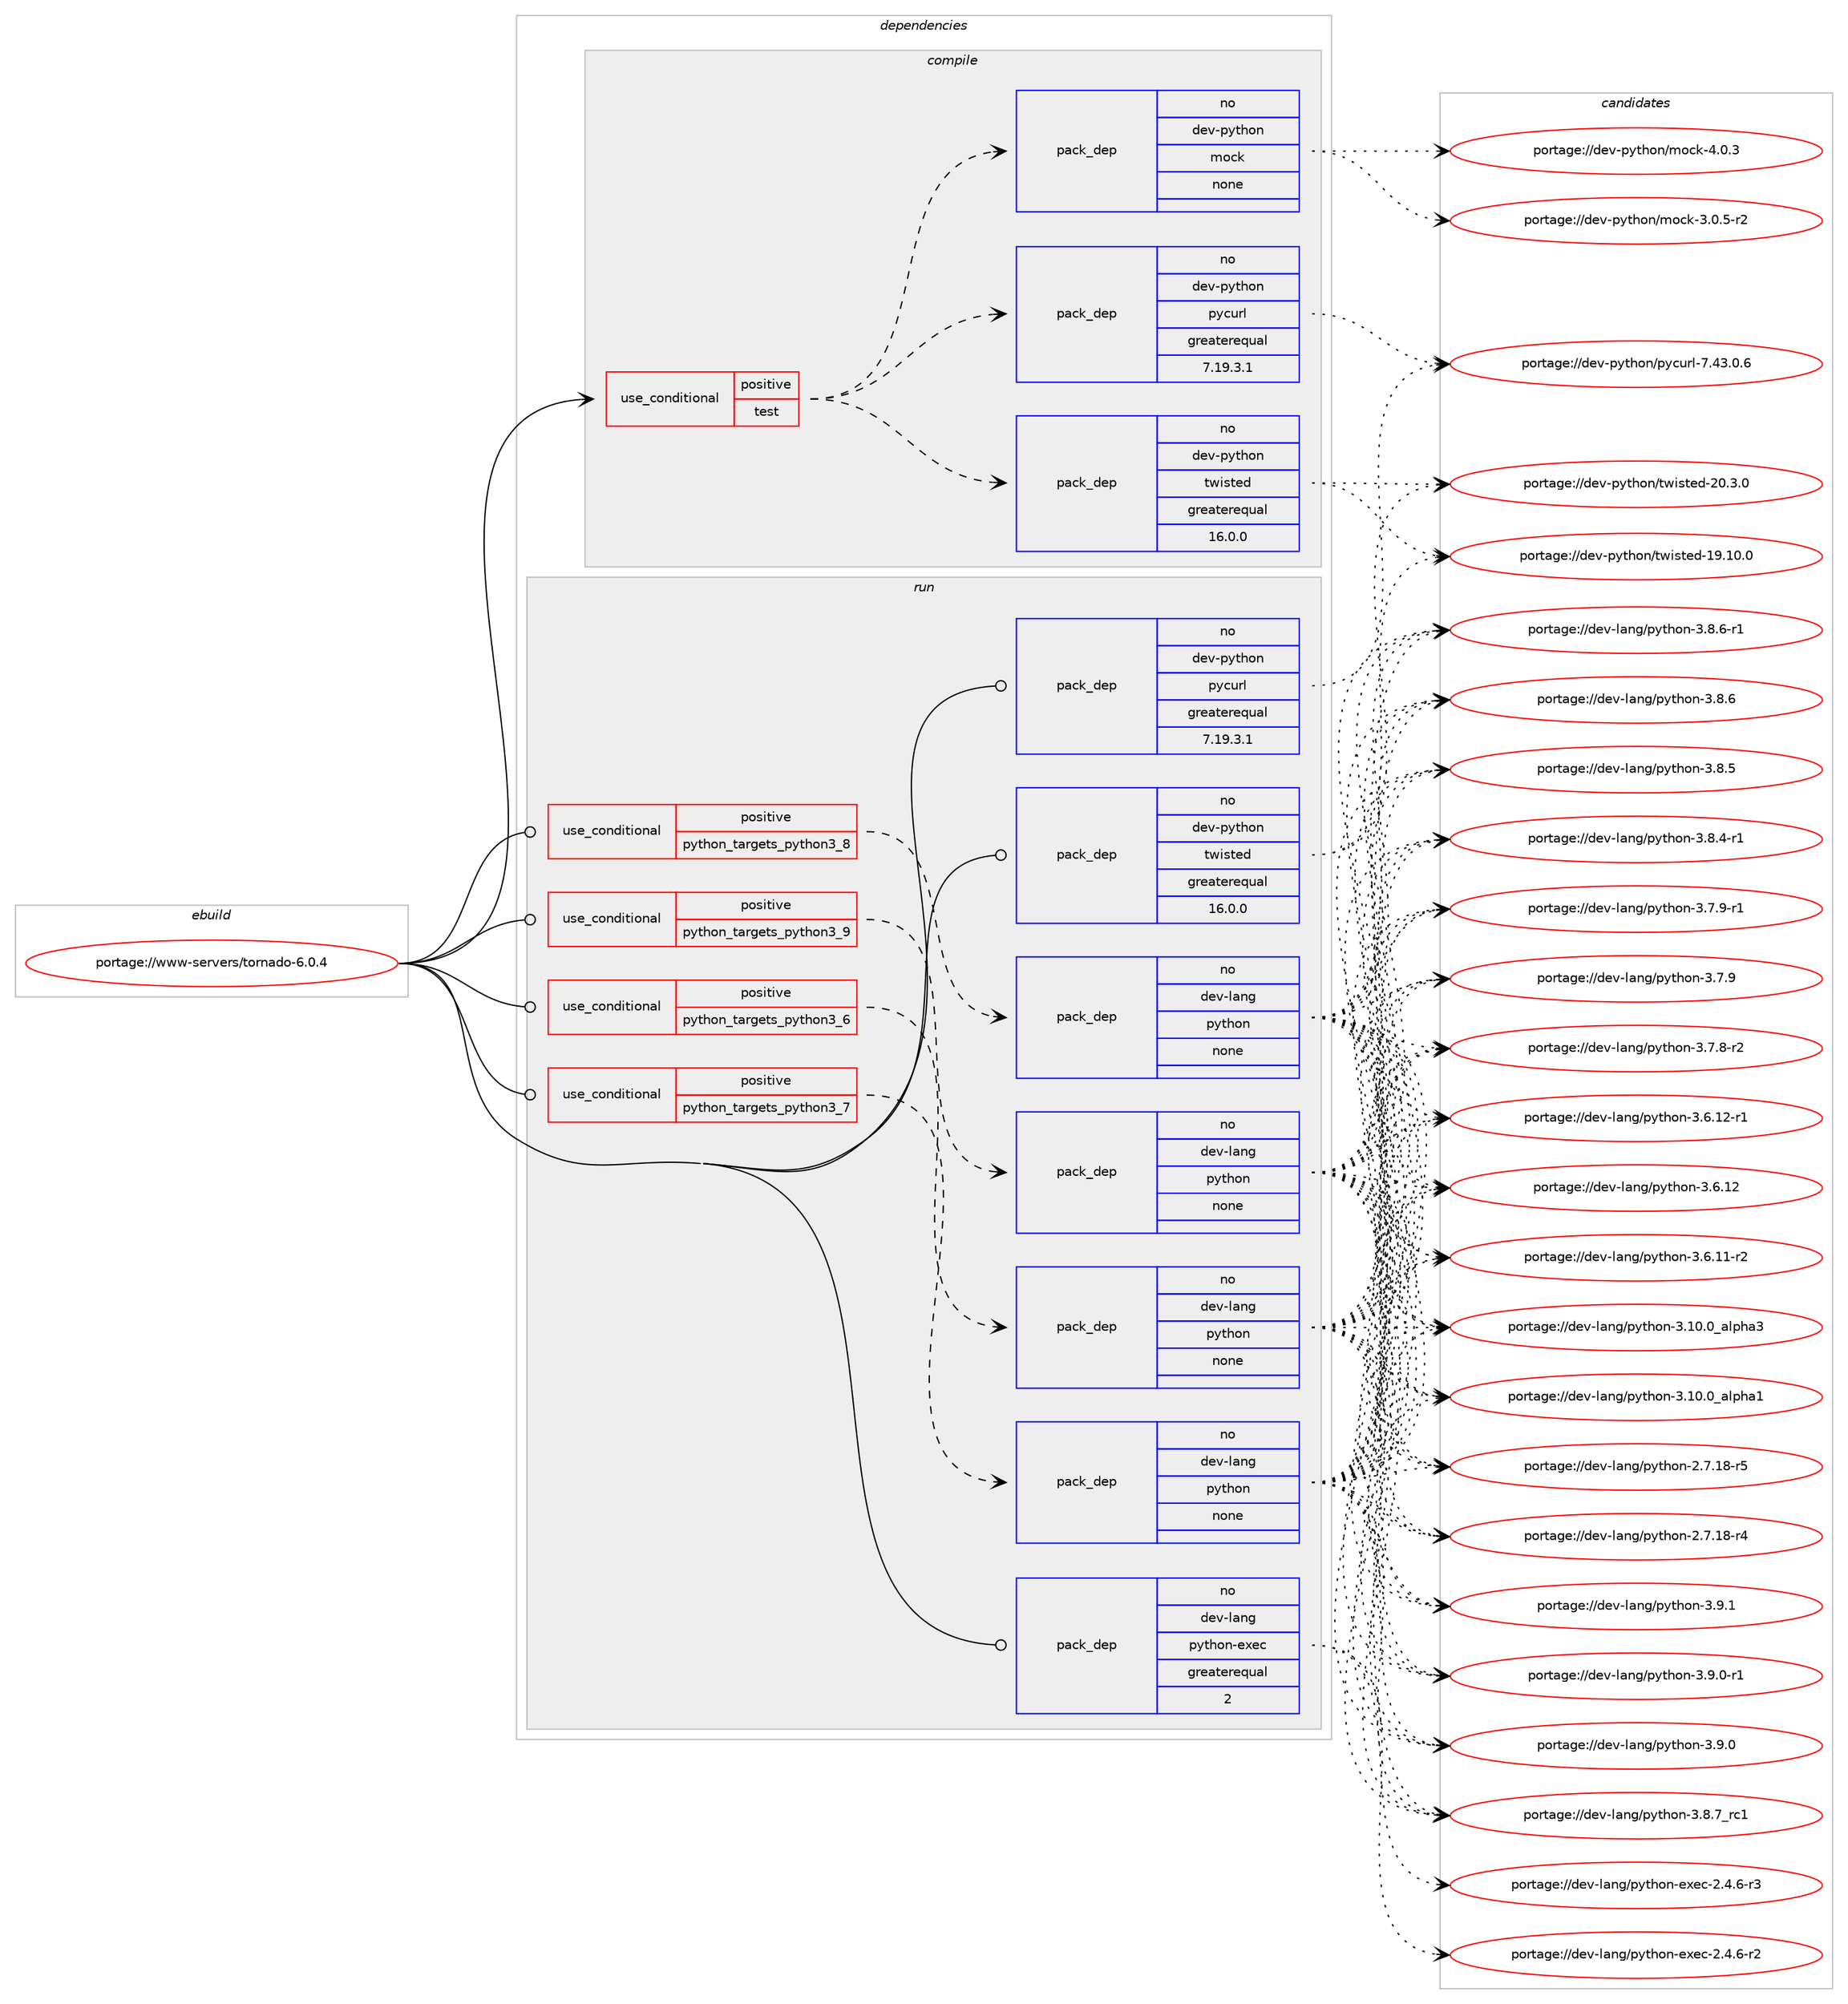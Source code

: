 digraph prolog {

# *************
# Graph options
# *************

newrank=true;
concentrate=true;
compound=true;
graph [rankdir=LR,fontname=Helvetica,fontsize=10,ranksep=1.5];#, ranksep=2.5, nodesep=0.2];
edge  [arrowhead=vee];
node  [fontname=Helvetica,fontsize=10];

# **********
# The ebuild
# **********

subgraph cluster_leftcol {
color=gray;
rank=same;
label=<<i>ebuild</i>>;
id [label="portage://www-servers/tornado-6.0.4", color=red, width=4, href="../www-servers/tornado-6.0.4.svg"];
}

# ****************
# The dependencies
# ****************

subgraph cluster_midcol {
color=gray;
label=<<i>dependencies</i>>;
subgraph cluster_compile {
fillcolor="#eeeeee";
style=filled;
label=<<i>compile</i>>;
subgraph cond318 {
dependency1985 [label=<<TABLE BORDER="0" CELLBORDER="1" CELLSPACING="0" CELLPADDING="4"><TR><TD ROWSPAN="3" CELLPADDING="10">use_conditional</TD></TR><TR><TD>positive</TD></TR><TR><TD>test</TD></TR></TABLE>>, shape=none, color=red];
subgraph pack1652 {
dependency1986 [label=<<TABLE BORDER="0" CELLBORDER="1" CELLSPACING="0" CELLPADDING="4" WIDTH="220"><TR><TD ROWSPAN="6" CELLPADDING="30">pack_dep</TD></TR><TR><TD WIDTH="110">no</TD></TR><TR><TD>dev-python</TD></TR><TR><TD>pycurl</TD></TR><TR><TD>greaterequal</TD></TR><TR><TD>7.19.3.1</TD></TR></TABLE>>, shape=none, color=blue];
}
dependency1985:e -> dependency1986:w [weight=20,style="dashed",arrowhead="vee"];
subgraph pack1653 {
dependency1987 [label=<<TABLE BORDER="0" CELLBORDER="1" CELLSPACING="0" CELLPADDING="4" WIDTH="220"><TR><TD ROWSPAN="6" CELLPADDING="30">pack_dep</TD></TR><TR><TD WIDTH="110">no</TD></TR><TR><TD>dev-python</TD></TR><TR><TD>twisted</TD></TR><TR><TD>greaterequal</TD></TR><TR><TD>16.0.0</TD></TR></TABLE>>, shape=none, color=blue];
}
dependency1985:e -> dependency1987:w [weight=20,style="dashed",arrowhead="vee"];
subgraph pack1654 {
dependency1988 [label=<<TABLE BORDER="0" CELLBORDER="1" CELLSPACING="0" CELLPADDING="4" WIDTH="220"><TR><TD ROWSPAN="6" CELLPADDING="30">pack_dep</TD></TR><TR><TD WIDTH="110">no</TD></TR><TR><TD>dev-python</TD></TR><TR><TD>mock</TD></TR><TR><TD>none</TD></TR><TR><TD></TD></TR></TABLE>>, shape=none, color=blue];
}
dependency1985:e -> dependency1988:w [weight=20,style="dashed",arrowhead="vee"];
}
id:e -> dependency1985:w [weight=20,style="solid",arrowhead="vee"];
}
subgraph cluster_compileandrun {
fillcolor="#eeeeee";
style=filled;
label=<<i>compile and run</i>>;
}
subgraph cluster_run {
fillcolor="#eeeeee";
style=filled;
label=<<i>run</i>>;
subgraph cond319 {
dependency1989 [label=<<TABLE BORDER="0" CELLBORDER="1" CELLSPACING="0" CELLPADDING="4"><TR><TD ROWSPAN="3" CELLPADDING="10">use_conditional</TD></TR><TR><TD>positive</TD></TR><TR><TD>python_targets_python3_6</TD></TR></TABLE>>, shape=none, color=red];
subgraph pack1655 {
dependency1990 [label=<<TABLE BORDER="0" CELLBORDER="1" CELLSPACING="0" CELLPADDING="4" WIDTH="220"><TR><TD ROWSPAN="6" CELLPADDING="30">pack_dep</TD></TR><TR><TD WIDTH="110">no</TD></TR><TR><TD>dev-lang</TD></TR><TR><TD>python</TD></TR><TR><TD>none</TD></TR><TR><TD></TD></TR></TABLE>>, shape=none, color=blue];
}
dependency1989:e -> dependency1990:w [weight=20,style="dashed",arrowhead="vee"];
}
id:e -> dependency1989:w [weight=20,style="solid",arrowhead="odot"];
subgraph cond320 {
dependency1991 [label=<<TABLE BORDER="0" CELLBORDER="1" CELLSPACING="0" CELLPADDING="4"><TR><TD ROWSPAN="3" CELLPADDING="10">use_conditional</TD></TR><TR><TD>positive</TD></TR><TR><TD>python_targets_python3_7</TD></TR></TABLE>>, shape=none, color=red];
subgraph pack1656 {
dependency1992 [label=<<TABLE BORDER="0" CELLBORDER="1" CELLSPACING="0" CELLPADDING="4" WIDTH="220"><TR><TD ROWSPAN="6" CELLPADDING="30">pack_dep</TD></TR><TR><TD WIDTH="110">no</TD></TR><TR><TD>dev-lang</TD></TR><TR><TD>python</TD></TR><TR><TD>none</TD></TR><TR><TD></TD></TR></TABLE>>, shape=none, color=blue];
}
dependency1991:e -> dependency1992:w [weight=20,style="dashed",arrowhead="vee"];
}
id:e -> dependency1991:w [weight=20,style="solid",arrowhead="odot"];
subgraph cond321 {
dependency1993 [label=<<TABLE BORDER="0" CELLBORDER="1" CELLSPACING="0" CELLPADDING="4"><TR><TD ROWSPAN="3" CELLPADDING="10">use_conditional</TD></TR><TR><TD>positive</TD></TR><TR><TD>python_targets_python3_8</TD></TR></TABLE>>, shape=none, color=red];
subgraph pack1657 {
dependency1994 [label=<<TABLE BORDER="0" CELLBORDER="1" CELLSPACING="0" CELLPADDING="4" WIDTH="220"><TR><TD ROWSPAN="6" CELLPADDING="30">pack_dep</TD></TR><TR><TD WIDTH="110">no</TD></TR><TR><TD>dev-lang</TD></TR><TR><TD>python</TD></TR><TR><TD>none</TD></TR><TR><TD></TD></TR></TABLE>>, shape=none, color=blue];
}
dependency1993:e -> dependency1994:w [weight=20,style="dashed",arrowhead="vee"];
}
id:e -> dependency1993:w [weight=20,style="solid",arrowhead="odot"];
subgraph cond322 {
dependency1995 [label=<<TABLE BORDER="0" CELLBORDER="1" CELLSPACING="0" CELLPADDING="4"><TR><TD ROWSPAN="3" CELLPADDING="10">use_conditional</TD></TR><TR><TD>positive</TD></TR><TR><TD>python_targets_python3_9</TD></TR></TABLE>>, shape=none, color=red];
subgraph pack1658 {
dependency1996 [label=<<TABLE BORDER="0" CELLBORDER="1" CELLSPACING="0" CELLPADDING="4" WIDTH="220"><TR><TD ROWSPAN="6" CELLPADDING="30">pack_dep</TD></TR><TR><TD WIDTH="110">no</TD></TR><TR><TD>dev-lang</TD></TR><TR><TD>python</TD></TR><TR><TD>none</TD></TR><TR><TD></TD></TR></TABLE>>, shape=none, color=blue];
}
dependency1995:e -> dependency1996:w [weight=20,style="dashed",arrowhead="vee"];
}
id:e -> dependency1995:w [weight=20,style="solid",arrowhead="odot"];
subgraph pack1659 {
dependency1997 [label=<<TABLE BORDER="0" CELLBORDER="1" CELLSPACING="0" CELLPADDING="4" WIDTH="220"><TR><TD ROWSPAN="6" CELLPADDING="30">pack_dep</TD></TR><TR><TD WIDTH="110">no</TD></TR><TR><TD>dev-lang</TD></TR><TR><TD>python-exec</TD></TR><TR><TD>greaterequal</TD></TR><TR><TD>2</TD></TR></TABLE>>, shape=none, color=blue];
}
id:e -> dependency1997:w [weight=20,style="solid",arrowhead="odot"];
subgraph pack1660 {
dependency1998 [label=<<TABLE BORDER="0" CELLBORDER="1" CELLSPACING="0" CELLPADDING="4" WIDTH="220"><TR><TD ROWSPAN="6" CELLPADDING="30">pack_dep</TD></TR><TR><TD WIDTH="110">no</TD></TR><TR><TD>dev-python</TD></TR><TR><TD>pycurl</TD></TR><TR><TD>greaterequal</TD></TR><TR><TD>7.19.3.1</TD></TR></TABLE>>, shape=none, color=blue];
}
id:e -> dependency1998:w [weight=20,style="solid",arrowhead="odot"];
subgraph pack1661 {
dependency1999 [label=<<TABLE BORDER="0" CELLBORDER="1" CELLSPACING="0" CELLPADDING="4" WIDTH="220"><TR><TD ROWSPAN="6" CELLPADDING="30">pack_dep</TD></TR><TR><TD WIDTH="110">no</TD></TR><TR><TD>dev-python</TD></TR><TR><TD>twisted</TD></TR><TR><TD>greaterequal</TD></TR><TR><TD>16.0.0</TD></TR></TABLE>>, shape=none, color=blue];
}
id:e -> dependency1999:w [weight=20,style="solid",arrowhead="odot"];
}
}

# **************
# The candidates
# **************

subgraph cluster_choices {
rank=same;
color=gray;
label=<<i>candidates</i>>;

subgraph choice1652 {
color=black;
nodesep=1;
choice100101118451121211161041111104711212199117114108455546525146484654 [label="portage://dev-python/pycurl-7.43.0.6", color=red, width=4,href="../dev-python/pycurl-7.43.0.6.svg"];
dependency1986:e -> choice100101118451121211161041111104711212199117114108455546525146484654:w [style=dotted,weight="100"];
}
subgraph choice1653 {
color=black;
nodesep=1;
choice100101118451121211161041111104711611910511511610110045504846514648 [label="portage://dev-python/twisted-20.3.0", color=red, width=4,href="../dev-python/twisted-20.3.0.svg"];
choice10010111845112121116104111110471161191051151161011004549574649484648 [label="portage://dev-python/twisted-19.10.0", color=red, width=4,href="../dev-python/twisted-19.10.0.svg"];
dependency1987:e -> choice100101118451121211161041111104711611910511511610110045504846514648:w [style=dotted,weight="100"];
dependency1987:e -> choice10010111845112121116104111110471161191051151161011004549574649484648:w [style=dotted,weight="100"];
}
subgraph choice1654 {
color=black;
nodesep=1;
choice100101118451121211161041111104710911199107455246484651 [label="portage://dev-python/mock-4.0.3", color=red, width=4,href="../dev-python/mock-4.0.3.svg"];
choice1001011184511212111610411111047109111991074551464846534511450 [label="portage://dev-python/mock-3.0.5-r2", color=red, width=4,href="../dev-python/mock-3.0.5-r2.svg"];
dependency1988:e -> choice100101118451121211161041111104710911199107455246484651:w [style=dotted,weight="100"];
dependency1988:e -> choice1001011184511212111610411111047109111991074551464846534511450:w [style=dotted,weight="100"];
}
subgraph choice1655 {
color=black;
nodesep=1;
choice100101118451089711010347112121116104111110455146574649 [label="portage://dev-lang/python-3.9.1", color=red, width=4,href="../dev-lang/python-3.9.1.svg"];
choice1001011184510897110103471121211161041111104551465746484511449 [label="portage://dev-lang/python-3.9.0-r1", color=red, width=4,href="../dev-lang/python-3.9.0-r1.svg"];
choice100101118451089711010347112121116104111110455146574648 [label="portage://dev-lang/python-3.9.0", color=red, width=4,href="../dev-lang/python-3.9.0.svg"];
choice100101118451089711010347112121116104111110455146564655951149949 [label="portage://dev-lang/python-3.8.7_rc1", color=red, width=4,href="../dev-lang/python-3.8.7_rc1.svg"];
choice1001011184510897110103471121211161041111104551465646544511449 [label="portage://dev-lang/python-3.8.6-r1", color=red, width=4,href="../dev-lang/python-3.8.6-r1.svg"];
choice100101118451089711010347112121116104111110455146564654 [label="portage://dev-lang/python-3.8.6", color=red, width=4,href="../dev-lang/python-3.8.6.svg"];
choice100101118451089711010347112121116104111110455146564653 [label="portage://dev-lang/python-3.8.5", color=red, width=4,href="../dev-lang/python-3.8.5.svg"];
choice1001011184510897110103471121211161041111104551465646524511449 [label="portage://dev-lang/python-3.8.4-r1", color=red, width=4,href="../dev-lang/python-3.8.4-r1.svg"];
choice1001011184510897110103471121211161041111104551465546574511449 [label="portage://dev-lang/python-3.7.9-r1", color=red, width=4,href="../dev-lang/python-3.7.9-r1.svg"];
choice100101118451089711010347112121116104111110455146554657 [label="portage://dev-lang/python-3.7.9", color=red, width=4,href="../dev-lang/python-3.7.9.svg"];
choice1001011184510897110103471121211161041111104551465546564511450 [label="portage://dev-lang/python-3.7.8-r2", color=red, width=4,href="../dev-lang/python-3.7.8-r2.svg"];
choice100101118451089711010347112121116104111110455146544649504511449 [label="portage://dev-lang/python-3.6.12-r1", color=red, width=4,href="../dev-lang/python-3.6.12-r1.svg"];
choice10010111845108971101034711212111610411111045514654464950 [label="portage://dev-lang/python-3.6.12", color=red, width=4,href="../dev-lang/python-3.6.12.svg"];
choice100101118451089711010347112121116104111110455146544649494511450 [label="portage://dev-lang/python-3.6.11-r2", color=red, width=4,href="../dev-lang/python-3.6.11-r2.svg"];
choice1001011184510897110103471121211161041111104551464948464895971081121049751 [label="portage://dev-lang/python-3.10.0_alpha3", color=red, width=4,href="../dev-lang/python-3.10.0_alpha3.svg"];
choice1001011184510897110103471121211161041111104551464948464895971081121049749 [label="portage://dev-lang/python-3.10.0_alpha1", color=red, width=4,href="../dev-lang/python-3.10.0_alpha1.svg"];
choice100101118451089711010347112121116104111110455046554649564511453 [label="portage://dev-lang/python-2.7.18-r5", color=red, width=4,href="../dev-lang/python-2.7.18-r5.svg"];
choice100101118451089711010347112121116104111110455046554649564511452 [label="portage://dev-lang/python-2.7.18-r4", color=red, width=4,href="../dev-lang/python-2.7.18-r4.svg"];
dependency1990:e -> choice100101118451089711010347112121116104111110455146574649:w [style=dotted,weight="100"];
dependency1990:e -> choice1001011184510897110103471121211161041111104551465746484511449:w [style=dotted,weight="100"];
dependency1990:e -> choice100101118451089711010347112121116104111110455146574648:w [style=dotted,weight="100"];
dependency1990:e -> choice100101118451089711010347112121116104111110455146564655951149949:w [style=dotted,weight="100"];
dependency1990:e -> choice1001011184510897110103471121211161041111104551465646544511449:w [style=dotted,weight="100"];
dependency1990:e -> choice100101118451089711010347112121116104111110455146564654:w [style=dotted,weight="100"];
dependency1990:e -> choice100101118451089711010347112121116104111110455146564653:w [style=dotted,weight="100"];
dependency1990:e -> choice1001011184510897110103471121211161041111104551465646524511449:w [style=dotted,weight="100"];
dependency1990:e -> choice1001011184510897110103471121211161041111104551465546574511449:w [style=dotted,weight="100"];
dependency1990:e -> choice100101118451089711010347112121116104111110455146554657:w [style=dotted,weight="100"];
dependency1990:e -> choice1001011184510897110103471121211161041111104551465546564511450:w [style=dotted,weight="100"];
dependency1990:e -> choice100101118451089711010347112121116104111110455146544649504511449:w [style=dotted,weight="100"];
dependency1990:e -> choice10010111845108971101034711212111610411111045514654464950:w [style=dotted,weight="100"];
dependency1990:e -> choice100101118451089711010347112121116104111110455146544649494511450:w [style=dotted,weight="100"];
dependency1990:e -> choice1001011184510897110103471121211161041111104551464948464895971081121049751:w [style=dotted,weight="100"];
dependency1990:e -> choice1001011184510897110103471121211161041111104551464948464895971081121049749:w [style=dotted,weight="100"];
dependency1990:e -> choice100101118451089711010347112121116104111110455046554649564511453:w [style=dotted,weight="100"];
dependency1990:e -> choice100101118451089711010347112121116104111110455046554649564511452:w [style=dotted,weight="100"];
}
subgraph choice1656 {
color=black;
nodesep=1;
choice100101118451089711010347112121116104111110455146574649 [label="portage://dev-lang/python-3.9.1", color=red, width=4,href="../dev-lang/python-3.9.1.svg"];
choice1001011184510897110103471121211161041111104551465746484511449 [label="portage://dev-lang/python-3.9.0-r1", color=red, width=4,href="../dev-lang/python-3.9.0-r1.svg"];
choice100101118451089711010347112121116104111110455146574648 [label="portage://dev-lang/python-3.9.0", color=red, width=4,href="../dev-lang/python-3.9.0.svg"];
choice100101118451089711010347112121116104111110455146564655951149949 [label="portage://dev-lang/python-3.8.7_rc1", color=red, width=4,href="../dev-lang/python-3.8.7_rc1.svg"];
choice1001011184510897110103471121211161041111104551465646544511449 [label="portage://dev-lang/python-3.8.6-r1", color=red, width=4,href="../dev-lang/python-3.8.6-r1.svg"];
choice100101118451089711010347112121116104111110455146564654 [label="portage://dev-lang/python-3.8.6", color=red, width=4,href="../dev-lang/python-3.8.6.svg"];
choice100101118451089711010347112121116104111110455146564653 [label="portage://dev-lang/python-3.8.5", color=red, width=4,href="../dev-lang/python-3.8.5.svg"];
choice1001011184510897110103471121211161041111104551465646524511449 [label="portage://dev-lang/python-3.8.4-r1", color=red, width=4,href="../dev-lang/python-3.8.4-r1.svg"];
choice1001011184510897110103471121211161041111104551465546574511449 [label="portage://dev-lang/python-3.7.9-r1", color=red, width=4,href="../dev-lang/python-3.7.9-r1.svg"];
choice100101118451089711010347112121116104111110455146554657 [label="portage://dev-lang/python-3.7.9", color=red, width=4,href="../dev-lang/python-3.7.9.svg"];
choice1001011184510897110103471121211161041111104551465546564511450 [label="portage://dev-lang/python-3.7.8-r2", color=red, width=4,href="../dev-lang/python-3.7.8-r2.svg"];
choice100101118451089711010347112121116104111110455146544649504511449 [label="portage://dev-lang/python-3.6.12-r1", color=red, width=4,href="../dev-lang/python-3.6.12-r1.svg"];
choice10010111845108971101034711212111610411111045514654464950 [label="portage://dev-lang/python-3.6.12", color=red, width=4,href="../dev-lang/python-3.6.12.svg"];
choice100101118451089711010347112121116104111110455146544649494511450 [label="portage://dev-lang/python-3.6.11-r2", color=red, width=4,href="../dev-lang/python-3.6.11-r2.svg"];
choice1001011184510897110103471121211161041111104551464948464895971081121049751 [label="portage://dev-lang/python-3.10.0_alpha3", color=red, width=4,href="../dev-lang/python-3.10.0_alpha3.svg"];
choice1001011184510897110103471121211161041111104551464948464895971081121049749 [label="portage://dev-lang/python-3.10.0_alpha1", color=red, width=4,href="../dev-lang/python-3.10.0_alpha1.svg"];
choice100101118451089711010347112121116104111110455046554649564511453 [label="portage://dev-lang/python-2.7.18-r5", color=red, width=4,href="../dev-lang/python-2.7.18-r5.svg"];
choice100101118451089711010347112121116104111110455046554649564511452 [label="portage://dev-lang/python-2.7.18-r4", color=red, width=4,href="../dev-lang/python-2.7.18-r4.svg"];
dependency1992:e -> choice100101118451089711010347112121116104111110455146574649:w [style=dotted,weight="100"];
dependency1992:e -> choice1001011184510897110103471121211161041111104551465746484511449:w [style=dotted,weight="100"];
dependency1992:e -> choice100101118451089711010347112121116104111110455146574648:w [style=dotted,weight="100"];
dependency1992:e -> choice100101118451089711010347112121116104111110455146564655951149949:w [style=dotted,weight="100"];
dependency1992:e -> choice1001011184510897110103471121211161041111104551465646544511449:w [style=dotted,weight="100"];
dependency1992:e -> choice100101118451089711010347112121116104111110455146564654:w [style=dotted,weight="100"];
dependency1992:e -> choice100101118451089711010347112121116104111110455146564653:w [style=dotted,weight="100"];
dependency1992:e -> choice1001011184510897110103471121211161041111104551465646524511449:w [style=dotted,weight="100"];
dependency1992:e -> choice1001011184510897110103471121211161041111104551465546574511449:w [style=dotted,weight="100"];
dependency1992:e -> choice100101118451089711010347112121116104111110455146554657:w [style=dotted,weight="100"];
dependency1992:e -> choice1001011184510897110103471121211161041111104551465546564511450:w [style=dotted,weight="100"];
dependency1992:e -> choice100101118451089711010347112121116104111110455146544649504511449:w [style=dotted,weight="100"];
dependency1992:e -> choice10010111845108971101034711212111610411111045514654464950:w [style=dotted,weight="100"];
dependency1992:e -> choice100101118451089711010347112121116104111110455146544649494511450:w [style=dotted,weight="100"];
dependency1992:e -> choice1001011184510897110103471121211161041111104551464948464895971081121049751:w [style=dotted,weight="100"];
dependency1992:e -> choice1001011184510897110103471121211161041111104551464948464895971081121049749:w [style=dotted,weight="100"];
dependency1992:e -> choice100101118451089711010347112121116104111110455046554649564511453:w [style=dotted,weight="100"];
dependency1992:e -> choice100101118451089711010347112121116104111110455046554649564511452:w [style=dotted,weight="100"];
}
subgraph choice1657 {
color=black;
nodesep=1;
choice100101118451089711010347112121116104111110455146574649 [label="portage://dev-lang/python-3.9.1", color=red, width=4,href="../dev-lang/python-3.9.1.svg"];
choice1001011184510897110103471121211161041111104551465746484511449 [label="portage://dev-lang/python-3.9.0-r1", color=red, width=4,href="../dev-lang/python-3.9.0-r1.svg"];
choice100101118451089711010347112121116104111110455146574648 [label="portage://dev-lang/python-3.9.0", color=red, width=4,href="../dev-lang/python-3.9.0.svg"];
choice100101118451089711010347112121116104111110455146564655951149949 [label="portage://dev-lang/python-3.8.7_rc1", color=red, width=4,href="../dev-lang/python-3.8.7_rc1.svg"];
choice1001011184510897110103471121211161041111104551465646544511449 [label="portage://dev-lang/python-3.8.6-r1", color=red, width=4,href="../dev-lang/python-3.8.6-r1.svg"];
choice100101118451089711010347112121116104111110455146564654 [label="portage://dev-lang/python-3.8.6", color=red, width=4,href="../dev-lang/python-3.8.6.svg"];
choice100101118451089711010347112121116104111110455146564653 [label="portage://dev-lang/python-3.8.5", color=red, width=4,href="../dev-lang/python-3.8.5.svg"];
choice1001011184510897110103471121211161041111104551465646524511449 [label="portage://dev-lang/python-3.8.4-r1", color=red, width=4,href="../dev-lang/python-3.8.4-r1.svg"];
choice1001011184510897110103471121211161041111104551465546574511449 [label="portage://dev-lang/python-3.7.9-r1", color=red, width=4,href="../dev-lang/python-3.7.9-r1.svg"];
choice100101118451089711010347112121116104111110455146554657 [label="portage://dev-lang/python-3.7.9", color=red, width=4,href="../dev-lang/python-3.7.9.svg"];
choice1001011184510897110103471121211161041111104551465546564511450 [label="portage://dev-lang/python-3.7.8-r2", color=red, width=4,href="../dev-lang/python-3.7.8-r2.svg"];
choice100101118451089711010347112121116104111110455146544649504511449 [label="portage://dev-lang/python-3.6.12-r1", color=red, width=4,href="../dev-lang/python-3.6.12-r1.svg"];
choice10010111845108971101034711212111610411111045514654464950 [label="portage://dev-lang/python-3.6.12", color=red, width=4,href="../dev-lang/python-3.6.12.svg"];
choice100101118451089711010347112121116104111110455146544649494511450 [label="portage://dev-lang/python-3.6.11-r2", color=red, width=4,href="../dev-lang/python-3.6.11-r2.svg"];
choice1001011184510897110103471121211161041111104551464948464895971081121049751 [label="portage://dev-lang/python-3.10.0_alpha3", color=red, width=4,href="../dev-lang/python-3.10.0_alpha3.svg"];
choice1001011184510897110103471121211161041111104551464948464895971081121049749 [label="portage://dev-lang/python-3.10.0_alpha1", color=red, width=4,href="../dev-lang/python-3.10.0_alpha1.svg"];
choice100101118451089711010347112121116104111110455046554649564511453 [label="portage://dev-lang/python-2.7.18-r5", color=red, width=4,href="../dev-lang/python-2.7.18-r5.svg"];
choice100101118451089711010347112121116104111110455046554649564511452 [label="portage://dev-lang/python-2.7.18-r4", color=red, width=4,href="../dev-lang/python-2.7.18-r4.svg"];
dependency1994:e -> choice100101118451089711010347112121116104111110455146574649:w [style=dotted,weight="100"];
dependency1994:e -> choice1001011184510897110103471121211161041111104551465746484511449:w [style=dotted,weight="100"];
dependency1994:e -> choice100101118451089711010347112121116104111110455146574648:w [style=dotted,weight="100"];
dependency1994:e -> choice100101118451089711010347112121116104111110455146564655951149949:w [style=dotted,weight="100"];
dependency1994:e -> choice1001011184510897110103471121211161041111104551465646544511449:w [style=dotted,weight="100"];
dependency1994:e -> choice100101118451089711010347112121116104111110455146564654:w [style=dotted,weight="100"];
dependency1994:e -> choice100101118451089711010347112121116104111110455146564653:w [style=dotted,weight="100"];
dependency1994:e -> choice1001011184510897110103471121211161041111104551465646524511449:w [style=dotted,weight="100"];
dependency1994:e -> choice1001011184510897110103471121211161041111104551465546574511449:w [style=dotted,weight="100"];
dependency1994:e -> choice100101118451089711010347112121116104111110455146554657:w [style=dotted,weight="100"];
dependency1994:e -> choice1001011184510897110103471121211161041111104551465546564511450:w [style=dotted,weight="100"];
dependency1994:e -> choice100101118451089711010347112121116104111110455146544649504511449:w [style=dotted,weight="100"];
dependency1994:e -> choice10010111845108971101034711212111610411111045514654464950:w [style=dotted,weight="100"];
dependency1994:e -> choice100101118451089711010347112121116104111110455146544649494511450:w [style=dotted,weight="100"];
dependency1994:e -> choice1001011184510897110103471121211161041111104551464948464895971081121049751:w [style=dotted,weight="100"];
dependency1994:e -> choice1001011184510897110103471121211161041111104551464948464895971081121049749:w [style=dotted,weight="100"];
dependency1994:e -> choice100101118451089711010347112121116104111110455046554649564511453:w [style=dotted,weight="100"];
dependency1994:e -> choice100101118451089711010347112121116104111110455046554649564511452:w [style=dotted,weight="100"];
}
subgraph choice1658 {
color=black;
nodesep=1;
choice100101118451089711010347112121116104111110455146574649 [label="portage://dev-lang/python-3.9.1", color=red, width=4,href="../dev-lang/python-3.9.1.svg"];
choice1001011184510897110103471121211161041111104551465746484511449 [label="portage://dev-lang/python-3.9.0-r1", color=red, width=4,href="../dev-lang/python-3.9.0-r1.svg"];
choice100101118451089711010347112121116104111110455146574648 [label="portage://dev-lang/python-3.9.0", color=red, width=4,href="../dev-lang/python-3.9.0.svg"];
choice100101118451089711010347112121116104111110455146564655951149949 [label="portage://dev-lang/python-3.8.7_rc1", color=red, width=4,href="../dev-lang/python-3.8.7_rc1.svg"];
choice1001011184510897110103471121211161041111104551465646544511449 [label="portage://dev-lang/python-3.8.6-r1", color=red, width=4,href="../dev-lang/python-3.8.6-r1.svg"];
choice100101118451089711010347112121116104111110455146564654 [label="portage://dev-lang/python-3.8.6", color=red, width=4,href="../dev-lang/python-3.8.6.svg"];
choice100101118451089711010347112121116104111110455146564653 [label="portage://dev-lang/python-3.8.5", color=red, width=4,href="../dev-lang/python-3.8.5.svg"];
choice1001011184510897110103471121211161041111104551465646524511449 [label="portage://dev-lang/python-3.8.4-r1", color=red, width=4,href="../dev-lang/python-3.8.4-r1.svg"];
choice1001011184510897110103471121211161041111104551465546574511449 [label="portage://dev-lang/python-3.7.9-r1", color=red, width=4,href="../dev-lang/python-3.7.9-r1.svg"];
choice100101118451089711010347112121116104111110455146554657 [label="portage://dev-lang/python-3.7.9", color=red, width=4,href="../dev-lang/python-3.7.9.svg"];
choice1001011184510897110103471121211161041111104551465546564511450 [label="portage://dev-lang/python-3.7.8-r2", color=red, width=4,href="../dev-lang/python-3.7.8-r2.svg"];
choice100101118451089711010347112121116104111110455146544649504511449 [label="portage://dev-lang/python-3.6.12-r1", color=red, width=4,href="../dev-lang/python-3.6.12-r1.svg"];
choice10010111845108971101034711212111610411111045514654464950 [label="portage://dev-lang/python-3.6.12", color=red, width=4,href="../dev-lang/python-3.6.12.svg"];
choice100101118451089711010347112121116104111110455146544649494511450 [label="portage://dev-lang/python-3.6.11-r2", color=red, width=4,href="../dev-lang/python-3.6.11-r2.svg"];
choice1001011184510897110103471121211161041111104551464948464895971081121049751 [label="portage://dev-lang/python-3.10.0_alpha3", color=red, width=4,href="../dev-lang/python-3.10.0_alpha3.svg"];
choice1001011184510897110103471121211161041111104551464948464895971081121049749 [label="portage://dev-lang/python-3.10.0_alpha1", color=red, width=4,href="../dev-lang/python-3.10.0_alpha1.svg"];
choice100101118451089711010347112121116104111110455046554649564511453 [label="portage://dev-lang/python-2.7.18-r5", color=red, width=4,href="../dev-lang/python-2.7.18-r5.svg"];
choice100101118451089711010347112121116104111110455046554649564511452 [label="portage://dev-lang/python-2.7.18-r4", color=red, width=4,href="../dev-lang/python-2.7.18-r4.svg"];
dependency1996:e -> choice100101118451089711010347112121116104111110455146574649:w [style=dotted,weight="100"];
dependency1996:e -> choice1001011184510897110103471121211161041111104551465746484511449:w [style=dotted,weight="100"];
dependency1996:e -> choice100101118451089711010347112121116104111110455146574648:w [style=dotted,weight="100"];
dependency1996:e -> choice100101118451089711010347112121116104111110455146564655951149949:w [style=dotted,weight="100"];
dependency1996:e -> choice1001011184510897110103471121211161041111104551465646544511449:w [style=dotted,weight="100"];
dependency1996:e -> choice100101118451089711010347112121116104111110455146564654:w [style=dotted,weight="100"];
dependency1996:e -> choice100101118451089711010347112121116104111110455146564653:w [style=dotted,weight="100"];
dependency1996:e -> choice1001011184510897110103471121211161041111104551465646524511449:w [style=dotted,weight="100"];
dependency1996:e -> choice1001011184510897110103471121211161041111104551465546574511449:w [style=dotted,weight="100"];
dependency1996:e -> choice100101118451089711010347112121116104111110455146554657:w [style=dotted,weight="100"];
dependency1996:e -> choice1001011184510897110103471121211161041111104551465546564511450:w [style=dotted,weight="100"];
dependency1996:e -> choice100101118451089711010347112121116104111110455146544649504511449:w [style=dotted,weight="100"];
dependency1996:e -> choice10010111845108971101034711212111610411111045514654464950:w [style=dotted,weight="100"];
dependency1996:e -> choice100101118451089711010347112121116104111110455146544649494511450:w [style=dotted,weight="100"];
dependency1996:e -> choice1001011184510897110103471121211161041111104551464948464895971081121049751:w [style=dotted,weight="100"];
dependency1996:e -> choice1001011184510897110103471121211161041111104551464948464895971081121049749:w [style=dotted,weight="100"];
dependency1996:e -> choice100101118451089711010347112121116104111110455046554649564511453:w [style=dotted,weight="100"];
dependency1996:e -> choice100101118451089711010347112121116104111110455046554649564511452:w [style=dotted,weight="100"];
}
subgraph choice1659 {
color=black;
nodesep=1;
choice10010111845108971101034711212111610411111045101120101994550465246544511451 [label="portage://dev-lang/python-exec-2.4.6-r3", color=red, width=4,href="../dev-lang/python-exec-2.4.6-r3.svg"];
choice10010111845108971101034711212111610411111045101120101994550465246544511450 [label="portage://dev-lang/python-exec-2.4.6-r2", color=red, width=4,href="../dev-lang/python-exec-2.4.6-r2.svg"];
dependency1997:e -> choice10010111845108971101034711212111610411111045101120101994550465246544511451:w [style=dotted,weight="100"];
dependency1997:e -> choice10010111845108971101034711212111610411111045101120101994550465246544511450:w [style=dotted,weight="100"];
}
subgraph choice1660 {
color=black;
nodesep=1;
choice100101118451121211161041111104711212199117114108455546525146484654 [label="portage://dev-python/pycurl-7.43.0.6", color=red, width=4,href="../dev-python/pycurl-7.43.0.6.svg"];
dependency1998:e -> choice100101118451121211161041111104711212199117114108455546525146484654:w [style=dotted,weight="100"];
}
subgraph choice1661 {
color=black;
nodesep=1;
choice100101118451121211161041111104711611910511511610110045504846514648 [label="portage://dev-python/twisted-20.3.0", color=red, width=4,href="../dev-python/twisted-20.3.0.svg"];
choice10010111845112121116104111110471161191051151161011004549574649484648 [label="portage://dev-python/twisted-19.10.0", color=red, width=4,href="../dev-python/twisted-19.10.0.svg"];
dependency1999:e -> choice100101118451121211161041111104711611910511511610110045504846514648:w [style=dotted,weight="100"];
dependency1999:e -> choice10010111845112121116104111110471161191051151161011004549574649484648:w [style=dotted,weight="100"];
}
}

}
